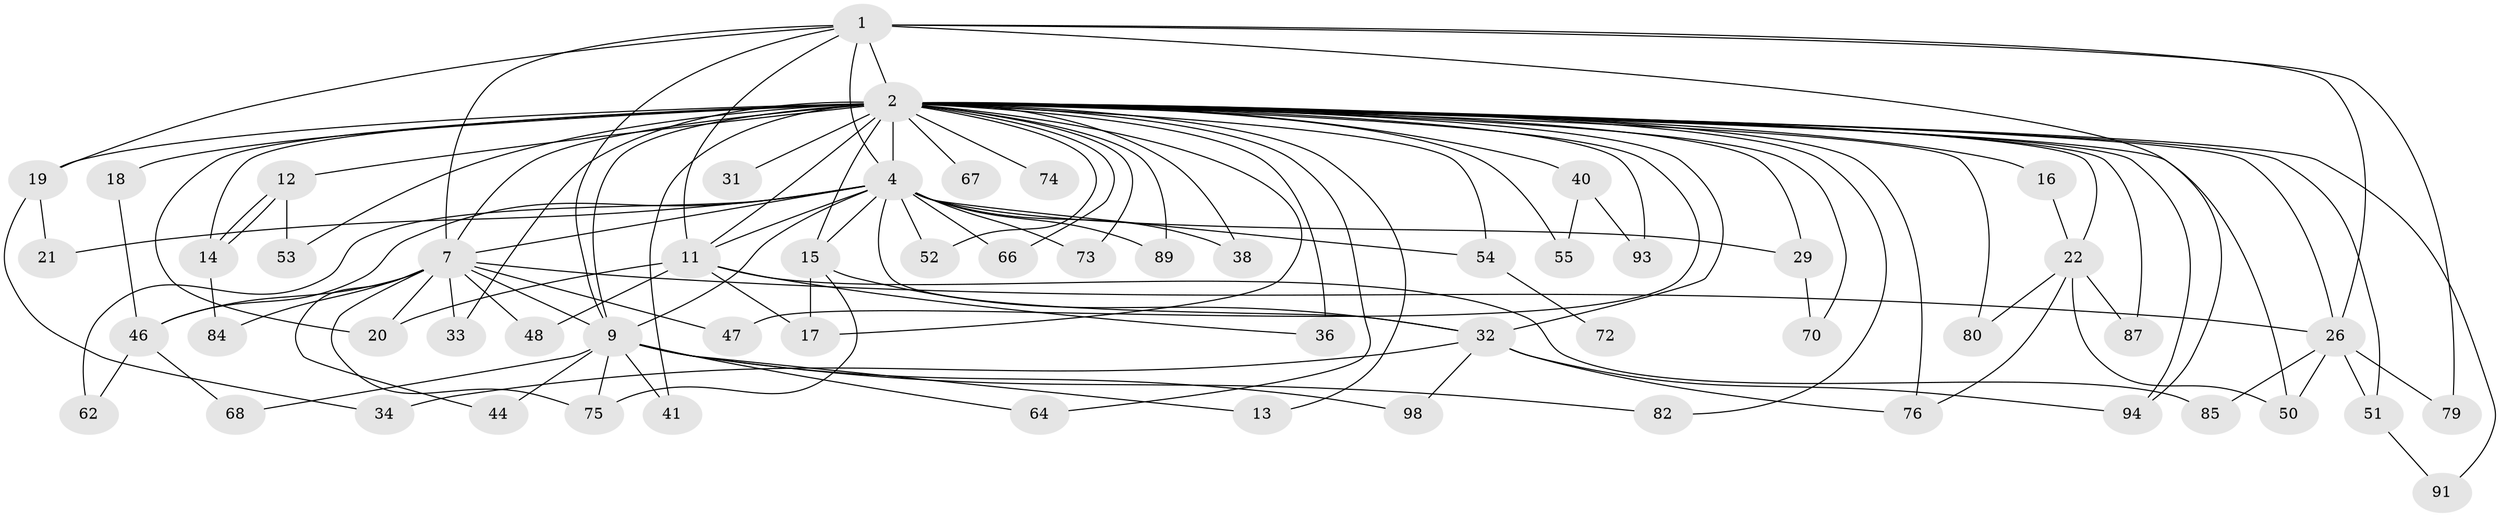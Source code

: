// original degree distribution, {16: 0.00847457627118644, 21: 0.00847457627118644, 25: 0.00847457627118644, 20: 0.01694915254237288, 15: 0.00847457627118644, 30: 0.00847457627118644, 19: 0.00847457627118644, 24: 0.00847457627118644, 26: 0.00847457627118644, 6: 0.01694915254237288, 5: 0.059322033898305086, 2: 0.5338983050847458, 4: 0.09322033898305085, 8: 0.01694915254237288, 3: 0.1864406779661017, 7: 0.00847457627118644}
// Generated by graph-tools (version 1.1) at 2025/14/03/09/25 04:14:11]
// undirected, 59 vertices, 121 edges
graph export_dot {
graph [start="1"]
  node [color=gray90,style=filled];
  1 [super="+28"];
  2 [super="+6+107+8+23+42+56+30+3"];
  4 [super="+65+104+102+45+37+5"];
  7 [super="+90"];
  9 [super="+57+95+71+78+96"];
  11 [super="+27+77"];
  12;
  13;
  14;
  15 [super="+113+59"];
  16;
  17;
  18;
  19;
  20 [super="+81"];
  21;
  22 [super="+86"];
  26;
  29;
  31 [super="+92"];
  32 [super="+69+39"];
  33;
  34;
  36;
  38;
  40;
  41;
  44;
  46 [super="+118"];
  47;
  48;
  50 [super="+112"];
  51 [super="+63"];
  52;
  53;
  54 [super="+61"];
  55 [super="+100+114"];
  62;
  64;
  66;
  67;
  68;
  70;
  72;
  73;
  74;
  75;
  76 [super="+88"];
  79;
  80;
  82;
  84;
  85;
  87;
  89;
  91;
  93;
  94;
  98;
  1 -- 2 [weight=5];
  1 -- 4 [weight=4];
  1 -- 7;
  1 -- 9;
  1 -- 11;
  1 -- 19;
  1 -- 79;
  1 -- 94;
  1 -- 26;
  2 -- 4 [weight=17];
  2 -- 7 [weight=6];
  2 -- 9 [weight=9];
  2 -- 36 [weight=2];
  2 -- 51 [weight=2];
  2 -- 66;
  2 -- 67 [weight=2];
  2 -- 74;
  2 -- 16 [weight=2];
  2 -- 17;
  2 -- 18 [weight=2];
  2 -- 19;
  2 -- 87;
  2 -- 29;
  2 -- 31 [weight=3];
  2 -- 32 [weight=3];
  2 -- 38;
  2 -- 22 [weight=2];
  2 -- 11 [weight=3];
  2 -- 13;
  2 -- 89;
  2 -- 40 [weight=2];
  2 -- 50;
  2 -- 55 [weight=3];
  2 -- 33 [weight=2];
  2 -- 26 [weight=2];
  2 -- 54 [weight=3];
  2 -- 14;
  2 -- 47;
  2 -- 15 [weight=4];
  2 -- 64;
  2 -- 70 [weight=2];
  2 -- 73;
  2 -- 12 [weight=2];
  2 -- 76;
  2 -- 80;
  2 -- 82;
  2 -- 20;
  2 -- 91;
  2 -- 93;
  2 -- 94;
  2 -- 41;
  2 -- 52;
  2 -- 53;
  4 -- 7 [weight=2];
  4 -- 9 [weight=6];
  4 -- 15;
  4 -- 21;
  4 -- 38;
  4 -- 52;
  4 -- 46;
  4 -- 89;
  4 -- 54;
  4 -- 73;
  4 -- 62;
  4 -- 11;
  4 -- 32;
  4 -- 66;
  4 -- 29;
  7 -- 9;
  7 -- 20;
  7 -- 26;
  7 -- 33;
  7 -- 44;
  7 -- 46;
  7 -- 47;
  7 -- 48;
  7 -- 84;
  7 -- 75;
  9 -- 13;
  9 -- 41;
  9 -- 44;
  9 -- 64;
  9 -- 68;
  9 -- 75;
  9 -- 98;
  9 -- 82;
  11 -- 36;
  11 -- 85;
  11 -- 48;
  11 -- 17;
  11 -- 20;
  12 -- 14;
  12 -- 14;
  12 -- 53;
  14 -- 84;
  15 -- 17;
  15 -- 75;
  15 -- 32;
  16 -- 22;
  18 -- 46;
  19 -- 21;
  19 -- 34;
  22 -- 50;
  22 -- 76;
  22 -- 80;
  22 -- 87;
  26 -- 51;
  26 -- 79;
  26 -- 85;
  26 -- 50;
  29 -- 70;
  32 -- 34;
  32 -- 98;
  32 -- 94;
  32 -- 76;
  40 -- 55;
  40 -- 93;
  46 -- 62;
  46 -- 68;
  51 -- 91;
  54 -- 72 [weight=2];
}
